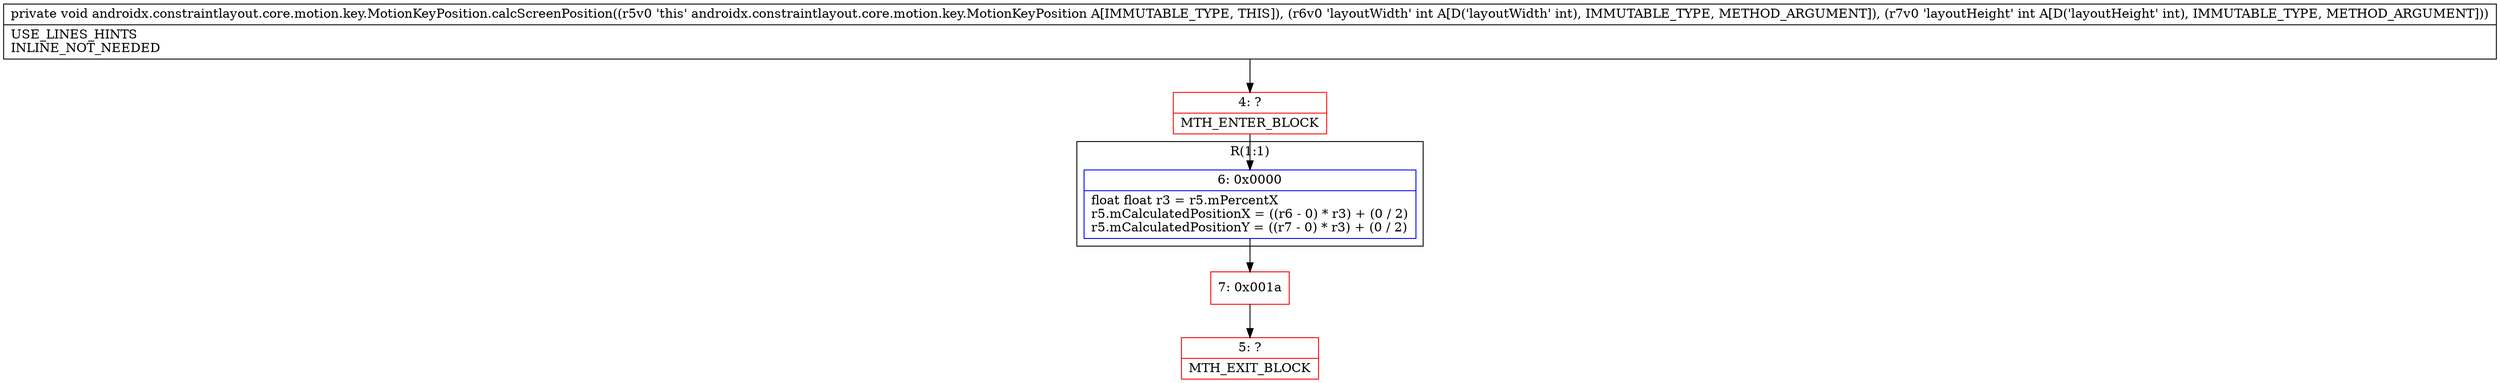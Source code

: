 digraph "CFG forandroidx.constraintlayout.core.motion.key.MotionKeyPosition.calcScreenPosition(II)V" {
subgraph cluster_Region_126529558 {
label = "R(1:1)";
node [shape=record,color=blue];
Node_6 [shape=record,label="{6\:\ 0x0000|float float r3 = r5.mPercentX\lr5.mCalculatedPositionX = ((r6 \- 0) * r3) + (0 \/ 2)\lr5.mCalculatedPositionY = ((r7 \- 0) * r3) + (0 \/ 2)\l}"];
}
Node_4 [shape=record,color=red,label="{4\:\ ?|MTH_ENTER_BLOCK\l}"];
Node_7 [shape=record,color=red,label="{7\:\ 0x001a}"];
Node_5 [shape=record,color=red,label="{5\:\ ?|MTH_EXIT_BLOCK\l}"];
MethodNode[shape=record,label="{private void androidx.constraintlayout.core.motion.key.MotionKeyPosition.calcScreenPosition((r5v0 'this' androidx.constraintlayout.core.motion.key.MotionKeyPosition A[IMMUTABLE_TYPE, THIS]), (r6v0 'layoutWidth' int A[D('layoutWidth' int), IMMUTABLE_TYPE, METHOD_ARGUMENT]), (r7v0 'layoutHeight' int A[D('layoutHeight' int), IMMUTABLE_TYPE, METHOD_ARGUMENT]))  | USE_LINES_HINTS\lINLINE_NOT_NEEDED\l}"];
MethodNode -> Node_4;Node_6 -> Node_7;
Node_4 -> Node_6;
Node_7 -> Node_5;
}

